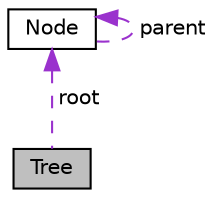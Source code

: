 digraph "Tree"
{
  edge [fontname="Helvetica",fontsize="10",labelfontname="Helvetica",labelfontsize="10"];
  node [fontname="Helvetica",fontsize="10",shape=record];
  Node1 [label="Tree",height=0.2,width=0.4,color="black", fillcolor="grey75", style="filled", fontcolor="black"];
  Node2 -> Node1 [dir="back",color="darkorchid3",fontsize="10",style="dashed",label=" root" ];
  Node2 [label="Node",height=0.2,width=0.4,color="black", fillcolor="white", style="filled",URL="$class_node.html"];
  Node2 -> Node2 [dir="back",color="darkorchid3",fontsize="10",style="dashed",label=" parent" ];
}
